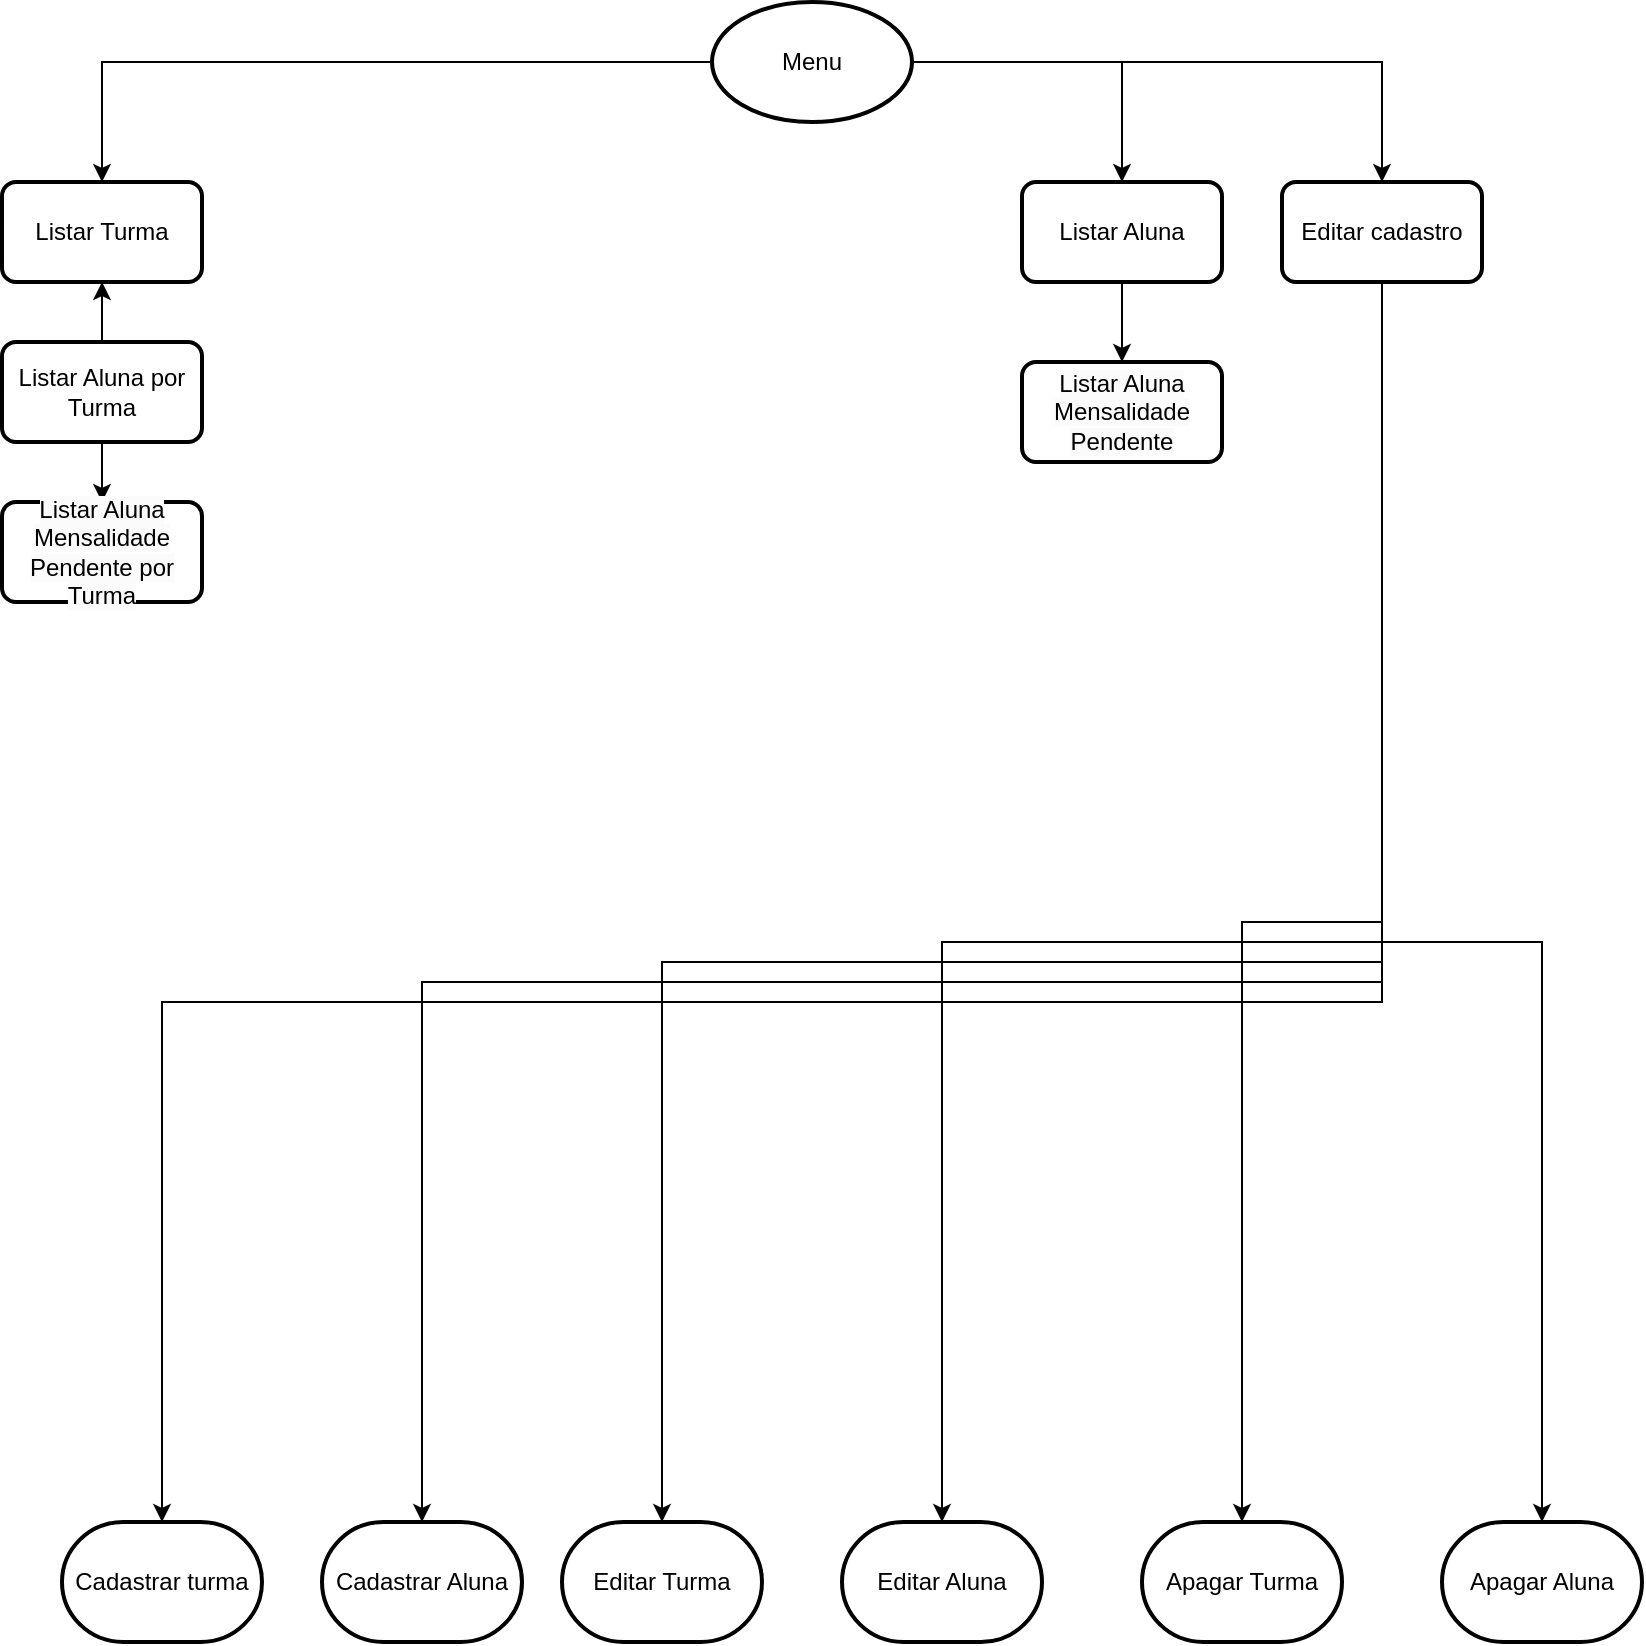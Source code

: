 <mxfile version="23.1.5" type="device">
  <diagram name="Page-1" id="JW_mkJR_XHUPOGn5mfEf">
    <mxGraphModel dx="989" dy="578" grid="1" gridSize="10" guides="1" tooltips="1" connect="1" arrows="1" fold="1" page="1" pageScale="1" pageWidth="850" pageHeight="1100" math="0" shadow="0">
      <root>
        <mxCell id="0" />
        <mxCell id="1" parent="0" />
        <mxCell id="2QiT9ERZu5W4PedtTAlv-24" value="Apagar Aluna" style="strokeWidth=2;html=1;shape=mxgraph.flowchart.terminator;whiteSpace=wrap;container=0;" vertex="1" parent="1">
          <mxGeometry x="740" y="810" width="100" height="60" as="geometry" />
        </mxCell>
        <mxCell id="2QiT9ERZu5W4PedtTAlv-31" style="edgeStyle=orthogonalEdgeStyle;rounded=0;orthogonalLoop=1;jettySize=auto;html=1;entryX=0.5;entryY=0;entryDx=0;entryDy=0;startArrow=none;startFill=0;endArrow=classic;endFill=1;" edge="1" parent="1" source="2QiT9ERZu5W4PedtTAlv-14" target="2QiT9ERZu5W4PedtTAlv-20">
          <mxGeometry relative="1" as="geometry" />
        </mxCell>
        <mxCell id="2QiT9ERZu5W4PedtTAlv-45" style="edgeStyle=orthogonalEdgeStyle;rounded=0;orthogonalLoop=1;jettySize=auto;html=1;entryX=0.5;entryY=0;entryDx=0;entryDy=0;fontFamily=Helvetica;fontSize=12;fontColor=default;" edge="1" parent="1" source="2QiT9ERZu5W4PedtTAlv-14" target="2QiT9ERZu5W4PedtTAlv-44">
          <mxGeometry relative="1" as="geometry" />
        </mxCell>
        <mxCell id="2QiT9ERZu5W4PedtTAlv-46" style="edgeStyle=orthogonalEdgeStyle;rounded=0;orthogonalLoop=1;jettySize=auto;html=1;fontFamily=Helvetica;fontSize=12;fontColor=default;" edge="1" parent="1" source="2QiT9ERZu5W4PedtTAlv-14" target="2QiT9ERZu5W4PedtTAlv-40">
          <mxGeometry relative="1" as="geometry" />
        </mxCell>
        <mxCell id="2QiT9ERZu5W4PedtTAlv-14" value="Menu" style="strokeWidth=2;html=1;shape=mxgraph.flowchart.start_1;whiteSpace=wrap;" vertex="1" parent="1">
          <mxGeometry x="375" y="50" width="100" height="60" as="geometry" />
        </mxCell>
        <mxCell id="2QiT9ERZu5W4PedtTAlv-18" value="Cadastrar Aluna" style="strokeWidth=2;html=1;shape=mxgraph.flowchart.terminator;whiteSpace=wrap;" vertex="1" parent="1">
          <mxGeometry x="180" y="810" width="100" height="60" as="geometry" />
        </mxCell>
        <mxCell id="2QiT9ERZu5W4PedtTAlv-19" value="Cadastrar turma" style="strokeWidth=2;html=1;shape=mxgraph.flowchart.terminator;whiteSpace=wrap;" vertex="1" parent="1">
          <mxGeometry x="50" y="810" width="100" height="60" as="geometry" />
        </mxCell>
        <mxCell id="2QiT9ERZu5W4PedtTAlv-32" style="edgeStyle=orthogonalEdgeStyle;rounded=0;orthogonalLoop=1;jettySize=auto;html=1;startArrow=none;startFill=0;endArrow=classic;endFill=1;" edge="1" parent="1" source="2QiT9ERZu5W4PedtTAlv-20" target="2QiT9ERZu5W4PedtTAlv-24">
          <mxGeometry relative="1" as="geometry">
            <Array as="points">
              <mxPoint x="710" y="520" />
              <mxPoint x="790" y="520" />
            </Array>
          </mxGeometry>
        </mxCell>
        <mxCell id="2QiT9ERZu5W4PedtTAlv-34" style="edgeStyle=orthogonalEdgeStyle;rounded=0;orthogonalLoop=1;jettySize=auto;html=1;startArrow=none;startFill=0;endArrow=classic;endFill=1;" edge="1" parent="1" source="2QiT9ERZu5W4PedtTAlv-20" target="2QiT9ERZu5W4PedtTAlv-22">
          <mxGeometry relative="1" as="geometry">
            <Array as="points">
              <mxPoint x="710" y="520" />
              <mxPoint x="490" y="520" />
            </Array>
          </mxGeometry>
        </mxCell>
        <mxCell id="2QiT9ERZu5W4PedtTAlv-37" style="edgeStyle=orthogonalEdgeStyle;rounded=0;orthogonalLoop=1;jettySize=auto;html=1;fontFamily=Helvetica;fontSize=12;fontColor=default;endArrow=classic;endFill=1;startArrow=none;startFill=0;" edge="1" parent="1" source="2QiT9ERZu5W4PedtTAlv-20" target="2QiT9ERZu5W4PedtTAlv-18">
          <mxGeometry relative="1" as="geometry">
            <Array as="points">
              <mxPoint x="710" y="540" />
              <mxPoint x="230" y="540" />
            </Array>
          </mxGeometry>
        </mxCell>
        <mxCell id="2QiT9ERZu5W4PedtTAlv-38" style="edgeStyle=orthogonalEdgeStyle;rounded=0;orthogonalLoop=1;jettySize=auto;html=1;fontFamily=Helvetica;fontSize=12;fontColor=default;endArrow=classic;endFill=1;startArrow=none;startFill=0;" edge="1" parent="1" source="2QiT9ERZu5W4PedtTAlv-20" target="2QiT9ERZu5W4PedtTAlv-19">
          <mxGeometry relative="1" as="geometry">
            <Array as="points">
              <mxPoint x="710" y="550" />
              <mxPoint x="100" y="550" />
            </Array>
          </mxGeometry>
        </mxCell>
        <mxCell id="2QiT9ERZu5W4PedtTAlv-20" value="Editar cadastro" style="rounded=1;whiteSpace=wrap;html=1;absoluteArcSize=1;arcSize=14;strokeWidth=2;" vertex="1" parent="1">
          <mxGeometry x="660" y="140" width="100" height="50" as="geometry" />
        </mxCell>
        <mxCell id="2QiT9ERZu5W4PedtTAlv-21" value="Editar Turma" style="strokeWidth=2;html=1;shape=mxgraph.flowchart.terminator;whiteSpace=wrap;" vertex="1" parent="1">
          <mxGeometry x="300" y="810" width="100" height="60" as="geometry" />
        </mxCell>
        <mxCell id="2QiT9ERZu5W4PedtTAlv-22" value="Editar Aluna" style="strokeWidth=2;html=1;shape=mxgraph.flowchart.terminator;whiteSpace=wrap;" vertex="1" parent="1">
          <mxGeometry x="440" y="810" width="100" height="60" as="geometry" />
        </mxCell>
        <mxCell id="2QiT9ERZu5W4PedtTAlv-23" value="Apagar Turma" style="strokeWidth=2;html=1;shape=mxgraph.flowchart.terminator;whiteSpace=wrap;" vertex="1" parent="1">
          <mxGeometry x="590" y="810" width="100" height="60" as="geometry" />
        </mxCell>
        <mxCell id="2QiT9ERZu5W4PedtTAlv-33" style="edgeStyle=orthogonalEdgeStyle;rounded=0;orthogonalLoop=1;jettySize=auto;html=1;entryX=0.5;entryY=0;entryDx=0;entryDy=0;entryPerimeter=0;startArrow=none;startFill=0;endArrow=classic;endFill=1;" edge="1" parent="1" source="2QiT9ERZu5W4PedtTAlv-20" target="2QiT9ERZu5W4PedtTAlv-23">
          <mxGeometry relative="1" as="geometry">
            <Array as="points">
              <mxPoint x="710" y="510" />
              <mxPoint x="640" y="510" />
            </Array>
          </mxGeometry>
        </mxCell>
        <mxCell id="2QiT9ERZu5W4PedtTAlv-35" style="edgeStyle=orthogonalEdgeStyle;rounded=0;orthogonalLoop=1;jettySize=auto;html=1;entryX=0.5;entryY=0;entryDx=0;entryDy=0;entryPerimeter=0;endArrow=classic;endFill=1;startArrow=none;startFill=0;" edge="1" parent="1" source="2QiT9ERZu5W4PedtTAlv-20" target="2QiT9ERZu5W4PedtTAlv-21">
          <mxGeometry relative="1" as="geometry">
            <Array as="points">
              <mxPoint x="710" y="530" />
              <mxPoint x="350" y="530" />
            </Array>
          </mxGeometry>
        </mxCell>
        <mxCell id="2QiT9ERZu5W4PedtTAlv-58" style="edgeStyle=orthogonalEdgeStyle;rounded=0;orthogonalLoop=1;jettySize=auto;html=1;fontFamily=Helvetica;fontSize=12;fontColor=default;" edge="1" parent="1" source="2QiT9ERZu5W4PedtTAlv-40" target="2QiT9ERZu5W4PedtTAlv-56">
          <mxGeometry relative="1" as="geometry" />
        </mxCell>
        <mxCell id="2QiT9ERZu5W4PedtTAlv-40" value="Listar Aluna" style="rounded=1;whiteSpace=wrap;html=1;absoluteArcSize=1;arcSize=14;strokeWidth=2;strokeColor=default;align=center;verticalAlign=middle;fontFamily=Helvetica;fontSize=12;fontColor=default;fillColor=default;" vertex="1" parent="1">
          <mxGeometry x="530" y="140" width="100" height="50" as="geometry" />
        </mxCell>
        <mxCell id="2QiT9ERZu5W4PedtTAlv-44" value="Listar Turma" style="rounded=1;whiteSpace=wrap;html=1;absoluteArcSize=1;arcSize=14;strokeWidth=2;strokeColor=default;align=center;verticalAlign=middle;fontFamily=Helvetica;fontSize=12;fontColor=default;fillColor=default;" vertex="1" parent="1">
          <mxGeometry x="20" y="140" width="100" height="50" as="geometry" />
        </mxCell>
        <mxCell id="2QiT9ERZu5W4PedtTAlv-48" style="edgeStyle=orthogonalEdgeStyle;rounded=0;orthogonalLoop=1;jettySize=auto;html=1;exitX=0.5;exitY=1;exitDx=0;exitDy=0;fontFamily=Helvetica;fontSize=12;fontColor=default;" edge="1" parent="1" source="2QiT9ERZu5W4PedtTAlv-44" target="2QiT9ERZu5W4PedtTAlv-44">
          <mxGeometry relative="1" as="geometry" />
        </mxCell>
        <mxCell id="2QiT9ERZu5W4PedtTAlv-55" style="edgeStyle=orthogonalEdgeStyle;rounded=0;orthogonalLoop=1;jettySize=auto;html=1;entryX=0.5;entryY=1;entryDx=0;entryDy=0;fontFamily=Helvetica;fontSize=12;fontColor=default;" edge="1" parent="1" source="2QiT9ERZu5W4PedtTAlv-51" target="2QiT9ERZu5W4PedtTAlv-44">
          <mxGeometry relative="1" as="geometry" />
        </mxCell>
        <mxCell id="2QiT9ERZu5W4PedtTAlv-59" style="edgeStyle=orthogonalEdgeStyle;rounded=0;orthogonalLoop=1;jettySize=auto;html=1;entryX=0.5;entryY=0;entryDx=0;entryDy=0;fontFamily=Helvetica;fontSize=12;fontColor=default;" edge="1" parent="1" source="2QiT9ERZu5W4PedtTAlv-51" target="2QiT9ERZu5W4PedtTAlv-57">
          <mxGeometry relative="1" as="geometry" />
        </mxCell>
        <mxCell id="2QiT9ERZu5W4PedtTAlv-51" value="Listar Aluna por Turma" style="rounded=1;whiteSpace=wrap;html=1;absoluteArcSize=1;arcSize=14;strokeWidth=2;strokeColor=default;align=center;verticalAlign=middle;fontFamily=Helvetica;fontSize=12;fontColor=default;fillColor=default;" vertex="1" parent="1">
          <mxGeometry x="20" y="220" width="100" height="50" as="geometry" />
        </mxCell>
        <mxCell id="2QiT9ERZu5W4PedtTAlv-52" style="edgeStyle=orthogonalEdgeStyle;rounded=0;orthogonalLoop=1;jettySize=auto;html=1;exitX=0.5;exitY=1;exitDx=0;exitDy=0;fontFamily=Helvetica;fontSize=12;fontColor=default;" edge="1" parent="1" source="2QiT9ERZu5W4PedtTAlv-51" target="2QiT9ERZu5W4PedtTAlv-51">
          <mxGeometry relative="1" as="geometry" />
        </mxCell>
        <mxCell id="2QiT9ERZu5W4PedtTAlv-56" value="&lt;span style=&quot;color: rgb(0, 0, 0); font-family: Helvetica; font-size: 12px; font-style: normal; font-variant-ligatures: normal; font-variant-caps: normal; font-weight: 400; letter-spacing: normal; orphans: 2; text-align: center; text-indent: 0px; text-transform: none; widows: 2; word-spacing: 0px; -webkit-text-stroke-width: 0px; background-color: rgb(251, 251, 251); text-decoration-thickness: initial; text-decoration-style: initial; text-decoration-color: initial; float: none; display: inline !important;&quot;&gt;Listar Aluna Mensalidade Pendente&lt;/span&gt;" style="rounded=1;whiteSpace=wrap;html=1;absoluteArcSize=1;arcSize=14;strokeWidth=2;strokeColor=default;align=center;verticalAlign=middle;fontFamily=Helvetica;fontSize=12;fontColor=default;fillColor=default;" vertex="1" parent="1">
          <mxGeometry x="530" y="230" width="100" height="50" as="geometry" />
        </mxCell>
        <mxCell id="2QiT9ERZu5W4PedtTAlv-57" value="&lt;span style=&quot;color: rgb(0, 0, 0); font-family: Helvetica; font-size: 12px; font-style: normal; font-variant-ligatures: normal; font-variant-caps: normal; font-weight: 400; letter-spacing: normal; orphans: 2; text-align: center; text-indent: 0px; text-transform: none; widows: 2; word-spacing: 0px; -webkit-text-stroke-width: 0px; background-color: rgb(251, 251, 251); text-decoration-thickness: initial; text-decoration-style: initial; text-decoration-color: initial; float: none; display: inline !important;&quot;&gt;Listar Aluna Mensalidade Pendente por Turma&lt;/span&gt;" style="rounded=1;whiteSpace=wrap;html=1;absoluteArcSize=1;arcSize=14;strokeWidth=2;strokeColor=default;align=center;verticalAlign=middle;fontFamily=Helvetica;fontSize=12;fontColor=default;fillColor=default;" vertex="1" parent="1">
          <mxGeometry x="20" y="300" width="100" height="50" as="geometry" />
        </mxCell>
      </root>
    </mxGraphModel>
  </diagram>
</mxfile>
